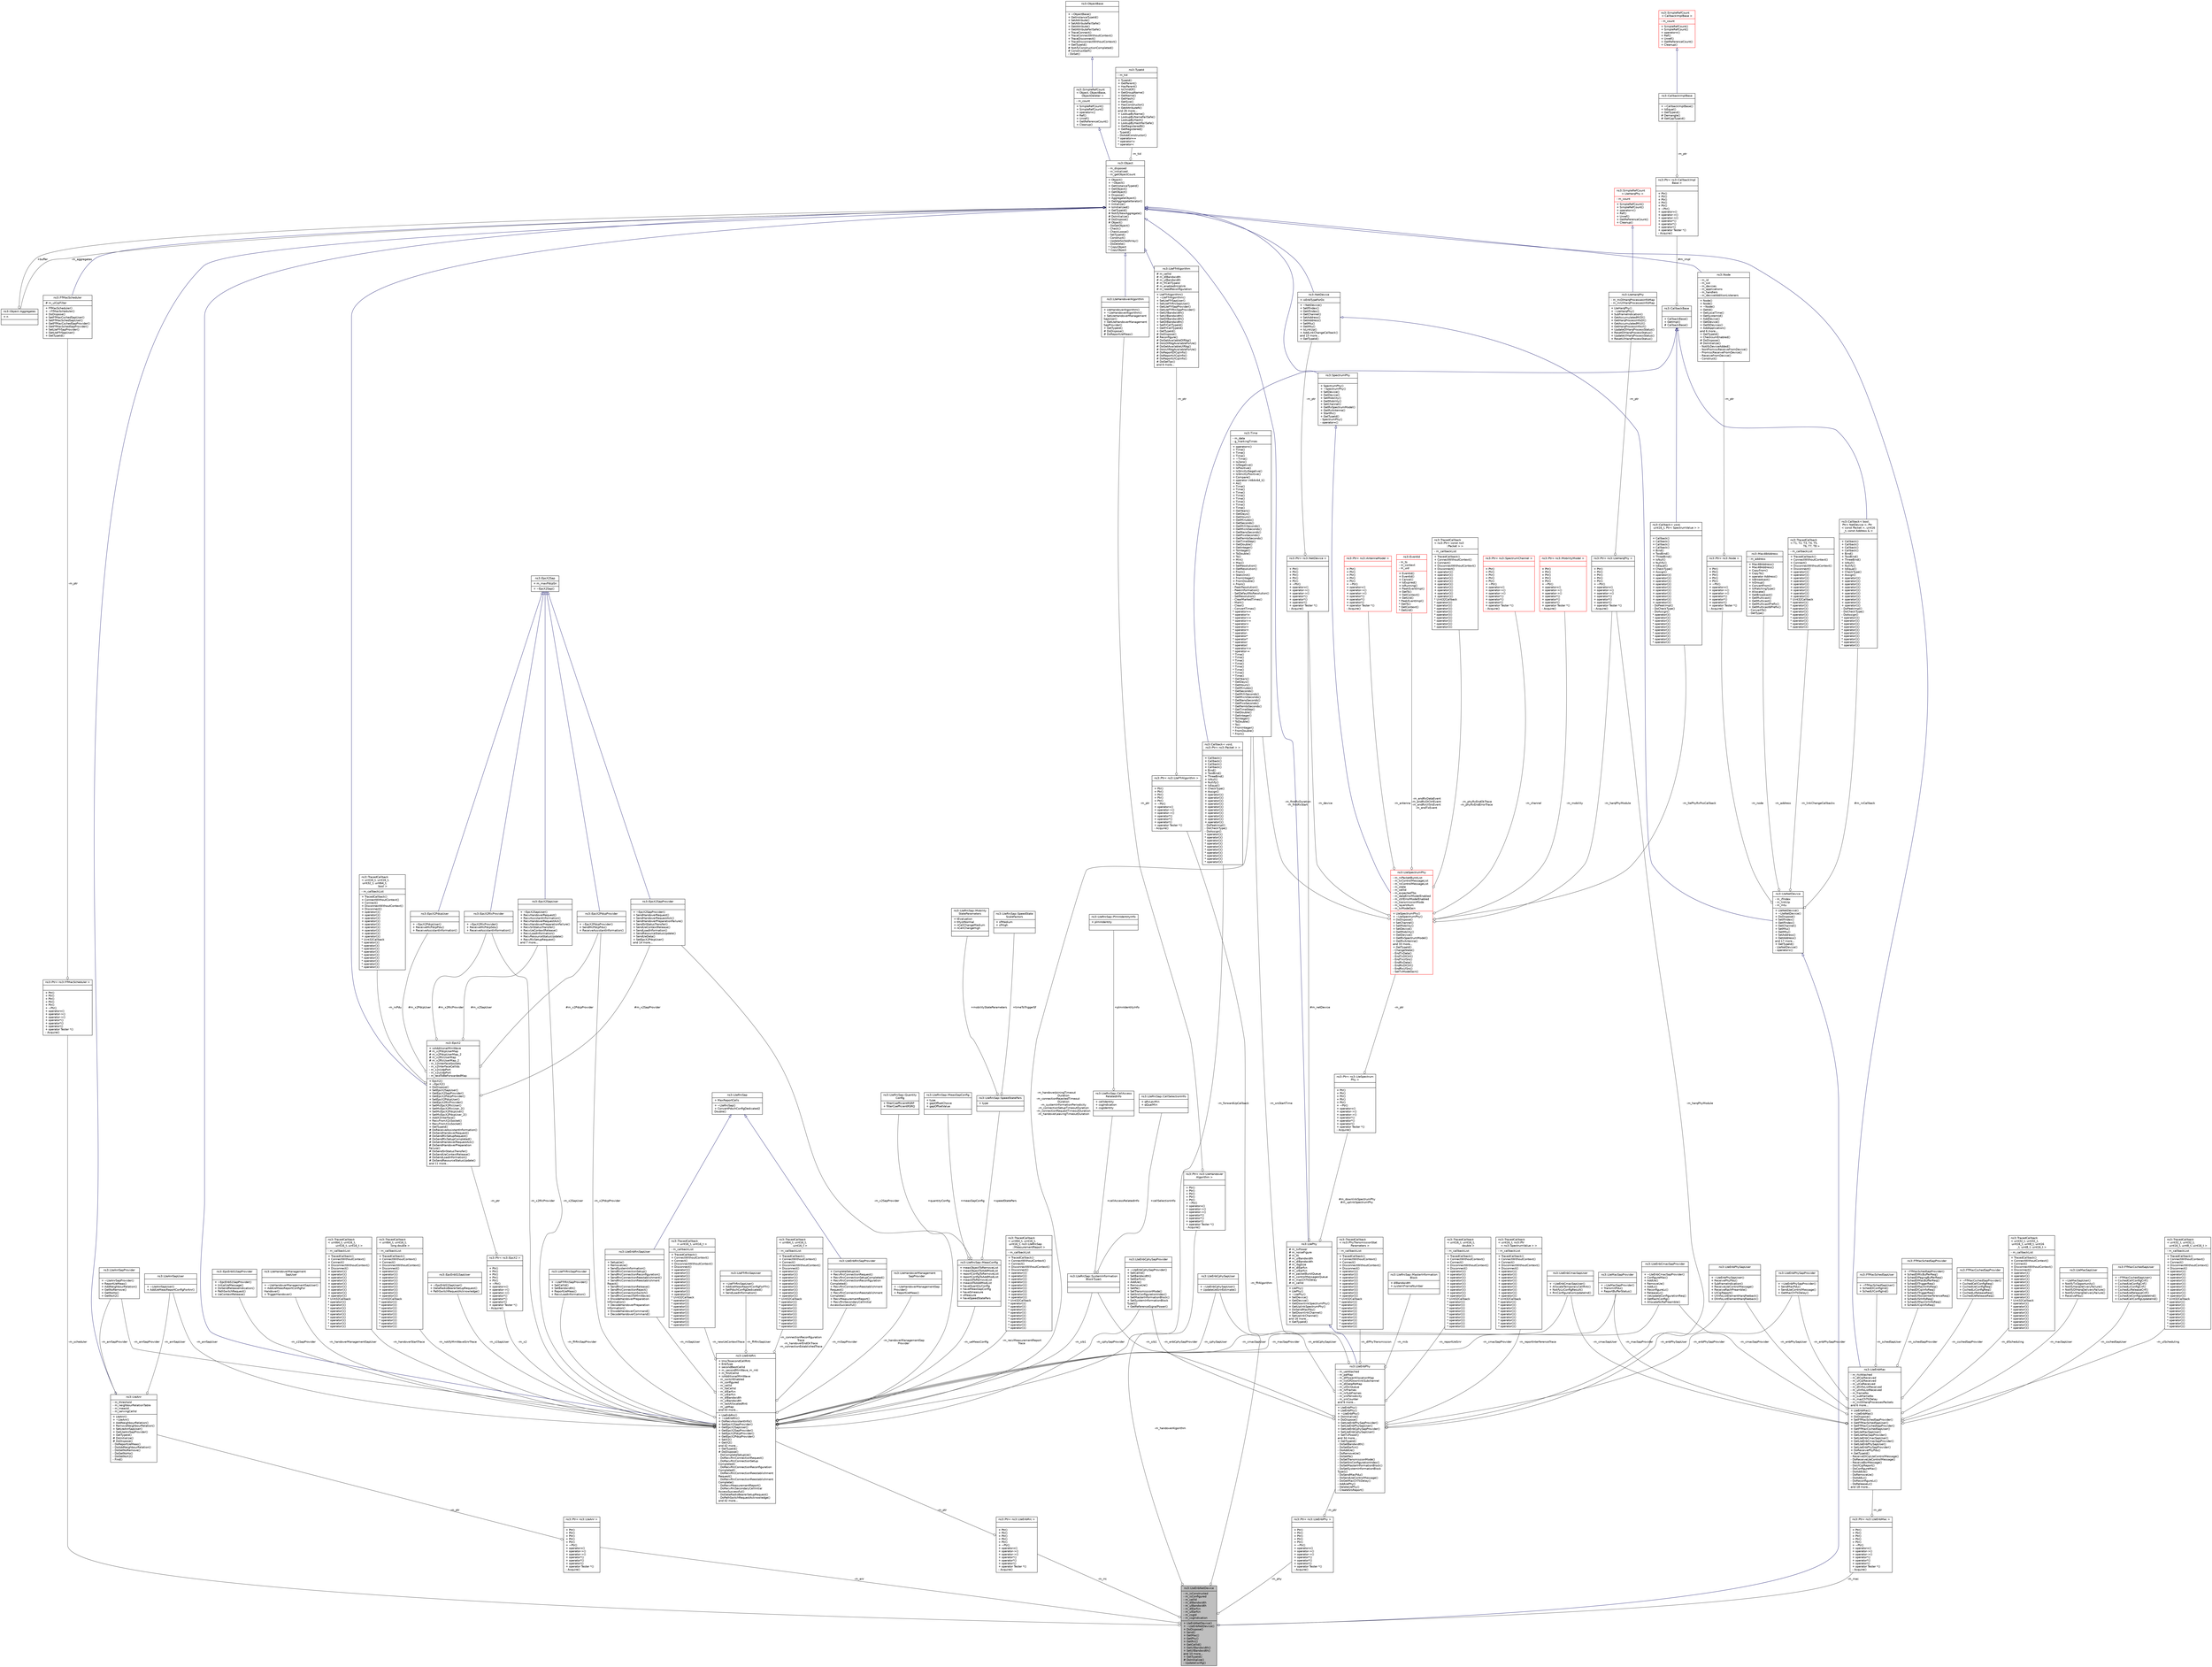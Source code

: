 digraph "ns3::LteEnbNetDevice"
{
  edge [fontname="Helvetica",fontsize="10",labelfontname="Helvetica",labelfontsize="10"];
  node [fontname="Helvetica",fontsize="10",shape=record];
  Node1 [label="{ns3::LteEnbNetDevice\n|- m_isConstructed\l- m_isConfigured\l- m_cellId\l- m_dlBandwidth\l- m_ulBandwidth\l- m_dlEarfcn\l- m_ulEarfcn\l- m_csgId\l- m_csgIndication\l|+ LteEnbNetDevice()\l+ ~LteEnbNetDevice()\l+ DoDispose()\l+ Send()\l+ GetMac()\l+ GetPhy()\l+ GetRrc()\l+ GetCellId()\l+ GetUlBandwidth()\l+ SetUlBandwidth()\land 10 more...\l+ GetTypeId()\l# DoInitialize()\l- UpdateConfig()\l}",height=0.2,width=0.4,color="black", fillcolor="grey75", style="filled", fontcolor="black"];
  Node2 -> Node1 [dir="back",color="midnightblue",fontsize="10",style="solid",arrowtail="onormal"];
  Node2 [label="{ns3::LteNetDevice\n|- m_ifIndex\l- m_linkUp\l- m_mtu\l|+ LteNetDevice()\l+ ~LteNetDevice()\l+ DoDispose()\l+ SetIfIndex()\l+ GetIfIndex()\l+ GetChannel()\l+ SetMtu()\l+ GetMtu()\l+ SetAddress()\l+ GetAddress()\land 17 more...\l+ GetTypeId()\l- LteNetDevice()\l- operator=()\l}",height=0.2,width=0.4,color="black", fillcolor="white", style="filled",URL="$dd/dc4/classns3_1_1LteNetDevice.html"];
  Node3 -> Node2 [dir="back",color="midnightblue",fontsize="10",style="solid",arrowtail="onormal"];
  Node3 [label="{ns3::NetDevice\n|+ isEnbTypeForDc\l|+ ~NetDevice()\l+ SetIfIndex()\l+ GetIfIndex()\l+ GetChannel()\l+ SetAddress()\l+ GetAddress()\l+ SetMtu()\l+ GetMtu()\l+ IsLinkUp()\l+ AddLinkChangeCallback()\land 15 more...\l+ GetTypeId()\l}",height=0.2,width=0.4,color="black", fillcolor="white", style="filled",URL="$d9/dac/classns3_1_1NetDevice.html",tooltip="Network layer to device interface. "];
  Node4 -> Node3 [dir="back",color="midnightblue",fontsize="10",style="solid",arrowtail="onormal"];
  Node4 [label="{ns3::Object\n|- m_disposed\l- m_initialized\l- m_getObjectCount\l|+ Object()\l+ ~Object()\l+ GetInstanceTypeId()\l+ GetObject()\l+ GetObject()\l+ Dispose()\l+ AggregateObject()\l+ GetAggregateIterator()\l+ Initialize()\l+ IsInitialized()\l+ GetTypeId()\l# NotifyNewAggregate()\l# DoInitialize()\l# DoDispose()\l# Object()\l- DoGetObject()\l- Check()\l- CheckLoose()\l- SetTypeId()\l- Construct()\l- UpdateSortedArray()\l- DoDelete()\l* CopyObject\l* CopyObject\l}",height=0.2,width=0.4,color="black", fillcolor="white", style="filled",URL="$d9/d77/classns3_1_1Object.html",tooltip="A base class which provides memory management and object aggregation. "];
  Node5 -> Node4 [dir="back",color="midnightblue",fontsize="10",style="solid",arrowtail="onormal"];
  Node5 [label="{ns3::SimpleRefCount\l\< Object, ObjectBase,\l ObjectDeleter \>\n|- m_count\l|+ SimpleRefCount()\l+ SimpleRefCount()\l+ operator=()\l+ Ref()\l+ Unref()\l+ GetReferenceCount()\l+ Cleanup()\l}",height=0.2,width=0.4,color="black", fillcolor="white", style="filled",URL="$da/da1/classns3_1_1SimpleRefCount.html"];
  Node6 -> Node5 [dir="back",color="midnightblue",fontsize="10",style="solid",arrowtail="onormal"];
  Node6 [label="{ns3::ObjectBase\n||+ ~ObjectBase()\l+ GetInstanceTypeId()\l+ SetAttribute()\l+ SetAttributeFailSafe()\l+ GetAttribute()\l+ GetAttributeFailSafe()\l+ TraceConnect()\l+ TraceConnectWithoutContext()\l+ TraceDisconnect()\l+ TraceDisconnectWithoutContext()\l+ GetTypeId()\l# NotifyConstructionCompleted()\l# ConstructSelf()\l- DoSet()\l}",height=0.2,width=0.4,color="black", fillcolor="white", style="filled",URL="$d2/dac/classns3_1_1ObjectBase.html",tooltip="Anchor the ns-3 type and attribute system. "];
  Node7 -> Node4 [color="grey25",fontsize="10",style="solid",label=" -m_tid" ,arrowhead="odiamond"];
  Node7 [label="{ns3::TypeId\n|- m_tid\l|+ TypeId()\l+ GetParent()\l+ HasParent()\l+ IsChildOf()\l+ GetGroupName()\l+ GetName()\l+ GetHash()\l+ GetSize()\l+ HasConstructor()\l+ GetAttributeN()\land 26 more...\l+ LookupByName()\l+ LookupByNameFailSafe()\l+ LookupByHash()\l+ LookupByHashFailSafe()\l+ GetRegisteredN()\l+ GetRegistered()\l- TypeId()\l- DoAddConstructor()\l* operator==\l* operator!=\l* operator\<\l}",height=0.2,width=0.4,color="black", fillcolor="white", style="filled",URL="$d6/d11/classns3_1_1TypeId.html",tooltip="a unique identifier for an interface. "];
  Node8 -> Node4 [color="grey25",fontsize="10",style="solid",label=" -m_aggregates" ,arrowhead="odiamond"];
  Node8 [label="{ns3::Object::Aggregates\n|+ n\l|}",height=0.2,width=0.4,color="black", fillcolor="white", style="filled",URL="$d5/de9/structns3_1_1Object_1_1Aggregates.html"];
  Node4 -> Node8 [color="grey25",fontsize="10",style="solid",label=" +buffer" ,arrowhead="odiamond"];
  Node9 -> Node2 [color="grey25",fontsize="10",style="solid",label=" -m_address" ,arrowhead="odiamond"];
  Node9 [label="{ns3::Mac48Address\n|- m_address\l|+ Mac48Address()\l+ Mac48Address()\l+ CopyFrom()\l+ CopyTo()\l+ operator Address()\l+ IsBroadcast()\l+ IsGroup()\l+ ConvertFrom()\l+ IsMatchingType()\l+ Allocate()\l+ GetBroadcast()\l+ GetMulticast()\l+ GetMulticast()\l+ GetMulticastPrefix()\l+ GetMulticast6Prefix()\l- ConvertTo()\l- GetType()\l}",height=0.2,width=0.4,color="black", fillcolor="white", style="filled",URL="$db/dee/classns3_1_1Mac48Address.html",tooltip="an EUI-48 address "];
  Node10 -> Node2 [color="grey25",fontsize="10",style="solid",label=" -m_node" ,arrowhead="odiamond"];
  Node10 [label="{ns3::Ptr\< ns3::Node \>\n||+ Ptr()\l+ Ptr()\l+ Ptr()\l+ Ptr()\l+ Ptr()\l+ ~Ptr()\l+ operator=()\l+ operator-\>()\l+ operator-\>()\l+ operator*()\l+ operator*()\l+ operator!()\l+ operator Tester *()\l- Acquire()\l}",height=0.2,width=0.4,color="black", fillcolor="white", style="filled",URL="$dc/d90/classns3_1_1Ptr.html"];
  Node11 -> Node10 [color="grey25",fontsize="10",style="solid",label=" -m_ptr" ,arrowhead="odiamond"];
  Node11 [label="{ns3::Node\n|- m_id\l- m_sid\l- m_devices\l- m_applications\l- m_handlers\l- m_deviceAdditionListeners\l|+ Node()\l+ Node()\l+ ~Node()\l+ GetId()\l+ GetLocalTime()\l+ GetSystemId()\l+ AddDevice()\l+ GetDevice()\l+ GetNDevices()\l+ AddApplication()\land 6 more...\l+ GetTypeId()\l+ ChecksumEnabled()\l# DoDispose()\l# DoInitialize()\l- NotifyDeviceAdded()\l- NonPromiscReceiveFromDevice()\l- PromiscReceiveFromDevice()\l- ReceiveFromDevice()\l- Construct()\l}",height=0.2,width=0.4,color="black", fillcolor="white", style="filled",URL="$dd/ded/classns3_1_1Node.html",tooltip="A network Node. "];
  Node4 -> Node11 [dir="back",color="midnightblue",fontsize="10",style="solid",arrowtail="onormal"];
  Node12 -> Node2 [color="grey25",fontsize="10",style="solid",label=" -m_linkChangeCallbacks" ,arrowhead="odiamond"];
  Node12 [label="{ns3::TracedCallback\l\< T1, T2, T3, T4, T5,\l T6, T7, T8 \>\n|- m_callbackList\l|+ TracedCallback()\l+ ConnectWithoutContext()\l+ Connect()\l+ DisconnectWithoutContext()\l+ Disconnect()\l+ operator()()\l+ operator()()\l+ operator()()\l+ operator()()\l+ operator()()\l+ operator()()\l+ operator()()\l+ operator()()\l+ operator()()\l* Uint32Callback\l* operator()()\l* operator()()\l* operator()()\l* operator()()\l* operator()()\l* operator()()\l* operator()()\l* operator()()\l* operator()()\l}",height=0.2,width=0.4,color="black", fillcolor="white", style="filled",URL="$df/dec/classns3_1_1TracedCallback.html",tooltip="Forward calls to a chain of Callback. "];
  Node13 -> Node2 [color="grey25",fontsize="10",style="solid",label=" #m_rxCallback" ,arrowhead="odiamond"];
  Node13 [label="{ns3::Callback\< bool,\l Ptr\< NetDevice \>, Ptr\l\< const Packet \>, uint16\l_t, const Address & \>\n||+ Callback()\l+ Callback()\l+ Callback()\l+ Callback()\l+ Bind()\l+ TwoBind()\l+ ThreeBind()\l+ IsNull()\l+ Nullify()\l+ IsEqual()\l+ CheckType()\l+ Assign()\l+ operator()()\l+ operator()()\l+ operator()()\l+ operator()()\l+ operator()()\l+ operator()()\l+ operator()()\l+ operator()()\l+ operator()()\l+ operator()()\l- DoPeekImpl()\l- DoCheckType()\l- DoAssign()\l* operator()()\l* operator()()\l* operator()()\l* operator()()\l* operator()()\l* operator()()\l* operator()()\l* operator()()\l* operator()()\l* operator()()\l}",height=0.2,width=0.4,color="black", fillcolor="white", style="filled",URL="$d1/d48/classns3_1_1Callback.html"];
  Node14 -> Node13 [dir="back",color="midnightblue",fontsize="10",style="solid",arrowtail="onormal"];
  Node14 [label="{ns3::CallbackBase\n||+ CallbackBase()\l+ GetImpl()\l# CallbackBase()\l}",height=0.2,width=0.4,color="black", fillcolor="white", style="filled",URL="$d7/db5/classns3_1_1CallbackBase.html"];
  Node15 -> Node14 [color="grey25",fontsize="10",style="solid",label=" #m_impl" ,arrowhead="odiamond"];
  Node15 [label="{ns3::Ptr\< ns3::CallbackImpl\lBase \>\n||+ Ptr()\l+ Ptr()\l+ Ptr()\l+ Ptr()\l+ Ptr()\l+ ~Ptr()\l+ operator=()\l+ operator-\>()\l+ operator-\>()\l+ operator*()\l+ operator*()\l+ operator!()\l+ operator Tester *()\l- Acquire()\l}",height=0.2,width=0.4,color="black", fillcolor="white", style="filled",URL="$dc/d90/classns3_1_1Ptr.html"];
  Node16 -> Node15 [color="grey25",fontsize="10",style="solid",label=" -m_ptr" ,arrowhead="odiamond"];
  Node16 [label="{ns3::CallbackImplBase\n||+ ~CallbackImplBase()\l+ IsEqual()\l+ GetTypeid()\l# Demangle()\l# GetCppTypeid()\l}",height=0.2,width=0.4,color="black", fillcolor="white", style="filled",URL="$d3/dfa/classns3_1_1CallbackImplBase.html"];
  Node17 -> Node16 [dir="back",color="midnightblue",fontsize="10",style="solid",arrowtail="onormal"];
  Node17 [label="{ns3::SimpleRefCount\l\< CallbackImplBase \>\n|- m_count\l|+ SimpleRefCount()\l+ SimpleRefCount()\l+ operator=()\l+ Ref()\l+ Unref()\l+ GetReferenceCount()\l+ Cleanup()\l}",height=0.2,width=0.4,color="red", fillcolor="white", style="filled",URL="$da/da1/classns3_1_1SimpleRefCount.html"];
  Node18 -> Node1 [color="grey25",fontsize="10",style="solid",label=" -m_ffrAlgorithm" ,arrowhead="odiamond"];
  Node18 [label="{ns3::Ptr\< ns3::LteFfrAlgorithm \>\n||+ Ptr()\l+ Ptr()\l+ Ptr()\l+ Ptr()\l+ Ptr()\l+ ~Ptr()\l+ operator=()\l+ operator-\>()\l+ operator-\>()\l+ operator*()\l+ operator*()\l+ operator!()\l+ operator Tester *()\l- Acquire()\l}",height=0.2,width=0.4,color="black", fillcolor="white", style="filled",URL="$dc/d90/classns3_1_1Ptr.html"];
  Node19 -> Node18 [color="grey25",fontsize="10",style="solid",label=" -m_ptr" ,arrowhead="odiamond"];
  Node19 [label="{ns3::LteFfrAlgorithm\n|# m_cellId\l# m_dlBandwidth\l# m_ulBandwidth\l# m_frCellTypeId\l# m_enabledInUplink\l# m_needReconfiguration\l|+ LteFfrAlgorithm()\l+ ~LteFfrAlgorithm()\l+ SetLteFfrSapUser()\l+ SetLteFfrRrcSapUser()\l+ GetLteFfrSapProvider()\l+ GetLteFfrRrcSapProvider()\l+ GetUlBandwidth()\l+ SetUlBandwidth()\l+ GetDlBandwidth()\l+ SetDlBandwidth()\l+ SetFrCellTypeId()\l+ GetFrCellTypeId()\l+ GetTypeId()\l# DoDispose()\l# Reconfigure()\l# DoGetAvailableDlRbg()\l# DoIsDlRbgAvailableForUe()\l# DoGetAvailableUlRbg()\l# DoIsUlRbgAvailableForUe()\l# DoReportDlCqiInfo()\l# DoReportUlCqiInfo()\l# DoReportUlCqiInfo()\l# DoGetTpc()\land 6 more...\l}",height=0.2,width=0.4,color="black", fillcolor="white", style="filled",URL="$d5/dd1/classns3_1_1LteFfrAlgorithm.html",tooltip="The abstract base class of a Frequency Reuse algorithm. "];
  Node4 -> Node19 [dir="back",color="midnightblue",fontsize="10",style="solid",arrowtail="onormal"];
  Node20 -> Node1 [color="grey25",fontsize="10",style="solid",label=" -m_mac" ,arrowhead="odiamond"];
  Node20 [label="{ns3::Ptr\< ns3::LteEnbMac \>\n||+ Ptr()\l+ Ptr()\l+ Ptr()\l+ Ptr()\l+ Ptr()\l+ ~Ptr()\l+ operator=()\l+ operator-\>()\l+ operator-\>()\l+ operator*()\l+ operator*()\l+ operator!()\l+ operator Tester *()\l- Acquire()\l}",height=0.2,width=0.4,color="black", fillcolor="white", style="filled",URL="$dc/d90/classns3_1_1Ptr.html"];
  Node21 -> Node20 [color="grey25",fontsize="10",style="solid",label=" -m_ptr" ,arrowhead="odiamond"];
  Node21 [label="{ns3::LteEnbMac\n|- m_rlcAttached\l- m_dlCqiReceived\l- m_ulCqiReceived\l- m_ulCeReceived\l- m_dlInfoListReceived\l- m_ulInfoListReceived\l- m_frameNo\l- m_subframeNo\l- m_macChTtiDelay\l- m_miDlHarqProcessesPackets\land 6 more...\l|+ LteEnbMac()\l+ ~LteEnbMac()\l+ DoDispose()\l+ SetFfMacSchedSapProvider()\l+ GetFfMacSchedSapUser()\l+ SetFfMacCschedSapProvider()\l+ GetFfMacCschedSapUser()\l+ SetLteMacSapUser()\l+ GetLteMacSapProvider()\l+ SetLteEnbCmacSapUser()\l+ GetLteEnbCmacSapProvider()\l+ GetLteEnbPhySapUser()\l+ SetLteEnbPhySapProvider()\l+ DoReceivePhyPdu()\l+ GetTypeId()\l- ReceiveDlCqiLteControlMessage()\l- DoReceiveLteControlMessage()\l- ReceiveBsrMessage()\l- DoUlCqiReport()\l- DoConfigureMac()\l- DoAddUe()\l- DoRemoveUe()\l- DoAddLc()\l- DoReconfigureLc()\l- DoReleaseLc()\land 18 more...\l}",height=0.2,width=0.4,color="black", fillcolor="white", style="filled",URL="$d5/d3a/classns3_1_1LteEnbMac.html"];
  Node4 -> Node21 [dir="back",color="midnightblue",fontsize="10",style="solid",arrowtail="onormal"];
  Node22 -> Node21 [color="grey25",fontsize="10",style="solid",label=" -m_schedSapUser" ,arrowhead="odiamond"];
  Node22 [label="{ns3::FfMacSchedSapUser\n||+ ~FfMacSchedSapUser()\l+ SchedDlConfigInd()\l+ SchedUlConfigInd()\l}",height=0.2,width=0.4,color="black", fillcolor="white", style="filled",URL="$df/d68/classns3_1_1FfMacSchedSapUser.html"];
  Node23 -> Node21 [color="grey25",fontsize="10",style="solid",label=" -m_schedSapProvider" ,arrowhead="odiamond"];
  Node23 [label="{ns3::FfMacSchedSapProvider\n||+ ~FfMacSchedSapProvider()\l+ SchedDlRlcBufferReq()\l+ SchedDlPagingBufferReq()\l+ SchedDlMacBufferReq()\l+ SchedDlTriggerReq()\l+ SchedDlRachInfoReq()\l+ SchedDlCqiInfoReq()\l+ SchedUlTriggerReq()\l+ SchedUlNoiseInterferenceReq()\l+ SchedUlSrInfoReq()\l+ SchedUlMacCtrlInfoReq()\l+ SchedUlCqiInfoReq()\l}",height=0.2,width=0.4,color="black", fillcolor="white", style="filled",URL="$d3/d8f/classns3_1_1FfMacSchedSapProvider.html",tooltip="Provides the SCHED SAP. "];
  Node24 -> Node21 [color="grey25",fontsize="10",style="solid",label=" -m_enbPhySapUser" ,arrowhead="odiamond"];
  Node24 [label="{ns3::LteEnbPhySapUser\n||+ ~LteEnbPhySapUser()\l+ ReceivePhyPdu()\l+ SubframeIndication()\l+ ReceiveLteControlMessage()\l+ ReceiveRachPreamble()\l+ UlCqiReport()\l+ UlInfoListElementHarqFeeback()\l+ DlInfoListElementHarqFeeback()\l}",height=0.2,width=0.4,color="black", fillcolor="white", style="filled",URL="$d5/d77/classns3_1_1LteEnbPhySapUser.html"];
  Node25 -> Node21 [color="grey25",fontsize="10",style="solid",label=" -m_cmacSapUser" ,arrowhead="odiamond"];
  Node25 [label="{ns3::LteEnbCmacSapUser\n||+ ~LteEnbCmacSapUser()\l+ AllocateTemporaryCellRnti()\l+ NotifyLcConfigResult()\l+ RrcConfigurationUpdateInd()\l}",height=0.2,width=0.4,color="black", fillcolor="white", style="filled",URL="$d8/d14/classns3_1_1LteEnbCmacSapUser.html"];
  Node26 -> Node21 [color="grey25",fontsize="10",style="solid",label=" -m_cschedSapProvider" ,arrowhead="odiamond"];
  Node26 [label="{ns3::FfMacCschedSapProvider\n||+ ~FfMacCschedSapProvider()\l+ CschedCellConfigReq()\l+ CschedUeConfigReq()\l+ CschedLcConfigReq()\l+ CschedLcReleaseReq()\l+ CschedUeReleaseReq()\l}",height=0.2,width=0.4,color="black", fillcolor="white", style="filled",URL="$df/d7e/classns3_1_1FfMacCschedSapProvider.html",tooltip="Provides the CSCHED SAP. "];
  Node27 -> Node21 [color="grey25",fontsize="10",style="solid",label=" -m_dlScheduling" ,arrowhead="odiamond"];
  Node27 [label="{ns3::TracedCallback\l\< uint32_t, uint32_t,\l uint16_t, uint8_t, uint16\l_t, uint8_t, uint16_t \>\n|- m_callbackList\l|+ TracedCallback()\l+ ConnectWithoutContext()\l+ Connect()\l+ DisconnectWithoutContext()\l+ Disconnect()\l+ operator()()\l+ operator()()\l+ operator()()\l+ operator()()\l+ operator()()\l+ operator()()\l+ operator()()\l+ operator()()\l+ operator()()\l* Uint32Callback\l* operator()()\l* operator()()\l* operator()()\l* operator()()\l* operator()()\l* operator()()\l* operator()()\l* operator()()\l* operator()()\l}",height=0.2,width=0.4,color="black", fillcolor="white", style="filled",URL="$df/dec/classns3_1_1TracedCallback.html"];
  Node28 -> Node21 [color="grey25",fontsize="10",style="solid",label=" -m_macSapUser" ,arrowhead="odiamond"];
  Node28 [label="{ns3::LteMacSapUser\n||+ ~LteMacSapUser()\l+ NotifyTxOpportunity()\l+ NotifyHarqDeliveryFailure()\l+ NotifyDlHarqDeliveryFailure()\l+ NotifyUlHarqDeliveryFailure()\l+ ReceivePdu()\l}",height=0.2,width=0.4,color="black", fillcolor="white", style="filled",URL="$df/d25/classns3_1_1LteMacSapUser.html"];
  Node29 -> Node21 [color="grey25",fontsize="10",style="solid",label=" -m_cschedSapUser" ,arrowhead="odiamond"];
  Node29 [label="{ns3::FfMacCschedSapUser\n||+ ~FfMacCschedSapUser()\l+ CschedCellConfigCnf()\l+ CschedUeConfigCnf()\l+ CschedLcConfigCnf()\l+ CschedLcReleaseCnf()\l+ CschedUeReleaseCnf()\l+ CschedUeConfigUpdateInd()\l+ CschedCellConfigUpdateInd()\l}",height=0.2,width=0.4,color="black", fillcolor="white", style="filled",URL="$d9/d82/classns3_1_1FfMacCschedSapUser.html"];
  Node30 -> Node21 [color="grey25",fontsize="10",style="solid",label=" -m_cmacSapProvider" ,arrowhead="odiamond"];
  Node30 [label="{ns3::LteEnbCmacSapProvider\n||+ ~LteEnbCmacSapProvider()\l+ ConfigureMac()\l+ AddUe()\l+ RemoveUe()\l+ AddLc()\l+ ReconfigureLc()\l+ ReleaseLc()\l+ UeUpdateConfigurationReq()\l+ GetRachConfig()\l+ AllocateNcRaPreamble()\l}",height=0.2,width=0.4,color="black", fillcolor="white", style="filled",URL="$dd/d73/classns3_1_1LteEnbCmacSapProvider.html"];
  Node31 -> Node21 [color="grey25",fontsize="10",style="solid",label=" -m_ulScheduling" ,arrowhead="odiamond"];
  Node31 [label="{ns3::TracedCallback\l\< uint32_t, uint32_t,\l uint16_t, uint8_t, uint16_t \>\n|- m_callbackList\l|+ TracedCallback()\l+ ConnectWithoutContext()\l+ Connect()\l+ DisconnectWithoutContext()\l+ Disconnect()\l+ operator()()\l+ operator()()\l+ operator()()\l+ operator()()\l+ operator()()\l+ operator()()\l+ operator()()\l+ operator()()\l+ operator()()\l* Uint32Callback\l* operator()()\l* operator()()\l* operator()()\l* operator()()\l* operator()()\l* operator()()\l* operator()()\l* operator()()\l* operator()()\l}",height=0.2,width=0.4,color="black", fillcolor="white", style="filled",URL="$df/dec/classns3_1_1TracedCallback.html"];
  Node32 -> Node21 [color="grey25",fontsize="10",style="solid",label=" -m_macSapProvider" ,arrowhead="odiamond"];
  Node32 [label="{ns3::LteMacSapProvider\n||+ ~LteMacSapProvider()\l+ TransmitPdu()\l+ ReportBufferStatus()\l}",height=0.2,width=0.4,color="black", fillcolor="white", style="filled",URL="$db/d1a/classns3_1_1LteMacSapProvider.html"];
  Node33 -> Node21 [color="grey25",fontsize="10",style="solid",label=" -m_enbPhySapProvider" ,arrowhead="odiamond"];
  Node33 [label="{ns3::LteEnbPhySapProvider\n||+ ~LteEnbPhySapProvider()\l+ SendMacPdu()\l+ SendLteControlMessage()\l+ GetMacChTtiDelay()\l}",height=0.2,width=0.4,color="black", fillcolor="white", style="filled",URL="$d5/db0/classns3_1_1LteEnbPhySapProvider.html"];
  Node34 -> Node1 [color="grey25",fontsize="10",style="solid",label=" -m_rrc" ,arrowhead="odiamond"];
  Node34 [label="{ns3::Ptr\< ns3::LteEnbRrc \>\n||+ Ptr()\l+ Ptr()\l+ Ptr()\l+ Ptr()\l+ Ptr()\l+ ~Ptr()\l+ operator=()\l+ operator-\>()\l+ operator-\>()\l+ operator*()\l+ operator*()\l+ operator!()\l+ operator Tester *()\l- Acquire()\l}",height=0.2,width=0.4,color="black", fillcolor="white", style="filled",URL="$dc/d90/classns3_1_1Ptr.html"];
  Node35 -> Node34 [color="grey25",fontsize="10",style="solid",label=" -m_ptr" ,arrowhead="odiamond"];
  Node35 [label="{ns3::LteEnbRrc\n|+ ImsiTosecondCellRnti\l+ EnbType\l+ secondBestCellId\l+ m_secondMmWave_m_rnti\l+ m_firstCellId\l+ isAdditionalMmWave\l- m_switchEnabled\l- m_configured\l- m_cellId\l- m_lteCellId\l- m_dlEarfcn\l- m_ulEarfcn\l- m_dlBandwidth\l- m_ulBandwidth\l- m_lastAllocatedRnti\l- m_ueMap\land 43 more...\l|+ LteEnbRrc()\l+ ~LteEnbRrc()\l+ DoRecvAssistantInfo()\l+ SetEpcX2SapProvider()\l+ GetEpcX2SapUser()\l+ GetEpcX2SapProvider()\l+ SetEpcX2PdcpProvider()\l+ GetEpcX2PdcpProvider()\l+ SetX2()\l+ GetX2()\land 42 more...\l+ GetTypeId()\l# DoDispose()\l- DoCompleteSetupUe()\l- DoRecvRrcConnectionRequest()\l- DoRecvRrcConnectionSetup\lCompleted()\l- DoRecvRrcConnectionReconfiguration\lCompleted()\l- DoRecvRrcConnectionReestablishment\lRequest()\l- DoRecvRrcConnectionReestablishment\lComplete()\l- DoRecvMeasurementReport()\l- DoRecvRrcSecondaryCellInitial\lAccessSuccessful()\l- DoDataRadioBearerSetupRequest()\l- DoPathSwitchRequestAcknowledge()\land 42 more...\l}",height=0.2,width=0.4,color="black", fillcolor="white", style="filled",URL="$de/d65/classns3_1_1LteEnbRrc.html"];
  Node4 -> Node35 [dir="back",color="midnightblue",fontsize="10",style="solid",arrowtail="onormal"];
  Node36 -> Node35 [color="grey25",fontsize="10",style="solid",label=" -m_notifyMmWaveSinrTrace" ,arrowhead="odiamond"];
  Node36 [label="{ns3::TracedCallback\l\< uint64_t, uint16_t,\l long double \>\n|- m_callbackList\l|+ TracedCallback()\l+ ConnectWithoutContext()\l+ Connect()\l+ DisconnectWithoutContext()\l+ Disconnect()\l+ operator()()\l+ operator()()\l+ operator()()\l+ operator()()\l+ operator()()\l+ operator()()\l+ operator()()\l+ operator()()\l+ operator()()\l* Uint32Callback\l* operator()()\l* operator()()\l* operator()()\l* operator()()\l* operator()()\l* operator()()\l* operator()()\l* operator()()\l* operator()()\l}",height=0.2,width=0.4,color="black", fillcolor="white", style="filled",URL="$df/dec/classns3_1_1TracedCallback.html"];
  Node37 -> Node35 [color="grey25",fontsize="10",style="solid",label=" -m_anrSapUser" ,arrowhead="odiamond"];
  Node37 [label="{ns3::LteAnrSapUser\n||+ ~LteAnrSapUser()\l+ AddUeMeasReportConfigForAnr()\l}",height=0.2,width=0.4,color="black", fillcolor="white", style="filled",URL="$dd/d11/classns3_1_1LteAnrSapUser.html",tooltip="Service Access Point (SAP) offered by the eNodeB RRC instance to the ANR instance. "];
  Node38 -> Node35 [color="grey25",fontsize="10",style="solid",label=" -m_cphySapProvider" ,arrowhead="odiamond"];
  Node38 [label="{ns3::LteEnbCphySapProvider\n||+ ~LteEnbCphySapProvider()\l+ SetCellId()\l+ SetBandwidth()\l+ SetEarfcn()\l+ AddUe()\l+ RemoveUe()\l+ SetPa()\l+ SetTransmissionMode()\l+ SetSrsConfigurationIndex()\l+ SetMasterInformationBlock()\l+ SetSystemInformationBlock\lType1()\l+ GetReferenceSignalPower()\l}",height=0.2,width=0.4,color="black", fillcolor="white", style="filled",URL="$db/d1a/classns3_1_1LteEnbCphySapProvider.html"];
  Node39 -> Node35 [color="grey25",fontsize="10",style="solid",label=" -m_x2SapProvider" ,arrowhead="odiamond"];
  Node39 [label="{ns3::EpcX2SapProvider\n||+ ~EpcX2SapProvider()\l+ SendHandoverRequest()\l+ SendHandoverRequestAck()\l+ SendHandoverPreparationFailure()\l+ SendSnStatusTransfer()\l+ SendUeContextRelease()\l+ SendLoadInformation()\l+ SendResourceStatusUpdate()\l+ SendUeData()\l+ SetEpcX2PdcpUser()\land 14 more...\l}",height=0.2,width=0.4,color="black", fillcolor="white", style="filled",URL="$d4/d17/classns3_1_1EpcX2SapProvider.html"];
  Node40 -> Node39 [dir="back",color="midnightblue",fontsize="10",style="solid",arrowtail="onormal"];
  Node40 [label="{ns3::EpcX2Sap\n|+ m_maxPdcpSn\l|+ ~EpcX2Sap()\l}",height=0.2,width=0.4,color="black", fillcolor="white", style="filled",URL="$d1/dc9/classns3_1_1EpcX2Sap.html",tooltip="Common structures for EpcX2SapProvider and EpcX2SapUser. "];
  Node41 -> Node35 [color="grey25",fontsize="10",style="solid",label=" -m_recvMeasurementReport\lTrace" ,arrowhead="odiamond"];
  Node41 [label="{ns3::TracedCallback\l\< uint64_t, uint16_t,\l uint16_t, ns3::LteRrcSap\l::MeasurementReport \>\n|- m_callbackList\l|+ TracedCallback()\l+ ConnectWithoutContext()\l+ Connect()\l+ DisconnectWithoutContext()\l+ Disconnect()\l+ operator()()\l+ operator()()\l+ operator()()\l+ operator()()\l+ operator()()\l+ operator()()\l+ operator()()\l+ operator()()\l+ operator()()\l* Uint32Callback\l* operator()()\l* operator()()\l* operator()()\l* operator()()\l* operator()()\l* operator()()\l* operator()()\l* operator()()\l* operator()()\l}",height=0.2,width=0.4,color="black", fillcolor="white", style="filled",URL="$df/dec/classns3_1_1TracedCallback.html"];
  Node25 -> Node35 [color="grey25",fontsize="10",style="solid",label=" -m_cmacSapUser" ,arrowhead="odiamond"];
  Node42 -> Node35 [color="grey25",fontsize="10",style="solid",label=" -m_cphySapUser" ,arrowhead="odiamond"];
  Node42 [label="{ns3::LteEnbCphySapUser\n||+ ~LteEnbCphySapUser()\l+ UpdateUeSinrEstimate()\l}",height=0.2,width=0.4,color="black", fillcolor="white", style="filled",URL="$d1/d56/classns3_1_1LteEnbCphySapUser.html"];
  Node43 -> Node35 [color="grey25",fontsize="10",style="solid",label=" -m_s1SapProvider" ,arrowhead="odiamond"];
  Node43 [label="{ns3::EpcEnbS1SapProvider\n||+ ~EpcEnbS1SapProvider()\l+ InitialUeMessage()\l+ DoSendReleaseIndication()\l+ PathSwitchRequest()\l+ UeContextRelease()\l}",height=0.2,width=0.4,color="black", fillcolor="white", style="filled",URL="$d6/d42/classns3_1_1EpcEnbS1SapProvider.html"];
  Node44 -> Node35 [color="grey25",fontsize="10",style="solid",label=" -m_handoverManagementSapUser" ,arrowhead="odiamond"];
  Node44 [label="{ns3::LteHandoverManagement\lSapUser\n||+ ~LteHandoverManagementSapUser()\l+ AddUeMeasReportConfigFor\lHandover()\l+ TriggerHandover()\l}",height=0.2,width=0.4,color="black", fillcolor="white", style="filled",URL="$d4/deb/classns3_1_1LteHandoverManagementSapUser.html",tooltip="Service Access Point (SAP) offered by the eNodeB RRC instance to the handover algorithm instance..."];
  Node45 -> Node35 [color="grey25",fontsize="10",style="solid",label=" -m_handoverStartTrace" ,arrowhead="odiamond"];
  Node45 [label="{ns3::TracedCallback\l\< uint64_t, uint16_t,\l uint16_t, uint16_t \>\n|- m_callbackList\l|+ TracedCallback()\l+ ConnectWithoutContext()\l+ Connect()\l+ DisconnectWithoutContext()\l+ Disconnect()\l+ operator()()\l+ operator()()\l+ operator()()\l+ operator()()\l+ operator()()\l+ operator()()\l+ operator()()\l+ operator()()\l+ operator()()\l* Uint32Callback\l* operator()()\l* operator()()\l* operator()()\l* operator()()\l* operator()()\l* operator()()\l* operator()()\l* operator()()\l* operator()()\l}",height=0.2,width=0.4,color="black", fillcolor="white", style="filled",URL="$df/dec/classns3_1_1TracedCallback.html"];
  Node46 -> Node35 [color="grey25",fontsize="10",style="solid",label=" -m_handoverJoiningTimeout\lDuration\n-m_connectionRejectedTimeout\lDuration\n-m_systemInformationPeriodicity\n-m_connectionSetupTimeoutDuration\n-m_connectionRequestTimeoutDuration\n-m_handoverLeavingTimeoutDuration" ,arrowhead="odiamond"];
  Node46 [label="{ns3::Time\n|- m_data\l- g_markingTimes\l|+ operator=()\l+ Time()\l+ Time()\l+ Time()\l+ ~Time()\l+ IsZero()\l+ IsNegative()\l+ IsPositive()\l+ IsStrictlyNegative()\l+ IsStrictlyPositive()\l+ Compare()\l+ operator int64x64_t()\l+ As()\l+ Time()\l+ Time()\l+ Time()\l+ Time()\l+ Time()\l+ Time()\l+ Time()\l+ Time()\l+ GetYears()\l+ GetDays()\l+ GetHours()\l+ GetMinutes()\l+ GetSeconds()\l+ GetMilliSeconds()\l+ GetMicroSeconds()\l+ GetNanoSeconds()\l+ GetPicoSeconds()\l+ GetFemtoSeconds()\l+ GetTimeStep()\l+ GetDouble()\l+ GetInteger()\l+ ToInteger()\l+ ToDouble()\l+ To()\l+ Min()\l+ Max()\l+ SetResolution()\l+ GetResolution()\l+ From()\l+ StaticInit()\l+ FromInteger()\l+ FromDouble()\l+ From()\l- PeekResolution()\l- PeekInformation()\l- SetDefaultNsResolution()\l- SetResolution()\l- ClearMarkedTimes()\l- Mark()\l- Clear()\l- ConvertTimes()\l* operator==\l* operator!=\l* operator\<=\l* operator\>=\l* operator\<\l* operator\>\l* operator+\l* operator-\l* operator*\l* operator*\l* operator/\l* operator/\l* operator+=\l* operator-=\l* Time()\l* Time()\l* Time()\l* Time()\l* Time()\l* Time()\l* Time()\l* Time()\l* GetYears()\l* GetDays()\l* GetHours()\l* GetMinutes()\l* GetSeconds()\l* GetMilliSeconds()\l* GetMicroSeconds()\l* GetNanoSeconds()\l* GetPicoSeconds()\l* GetFemtoSeconds()\l* GetTimeStep()\l* GetDouble()\l* GetInteger()\l* ToInteger()\l* ToDouble()\l* To()\l* FromInteger()\l* FromDouble()\l* From()\l}",height=0.2,width=0.4,color="black", fillcolor="white", style="filled",URL="$dc/d04/classns3_1_1Time.html",tooltip="Simulation virtual time values and global simulation resolution. "];
  Node47 -> Node35 [color="grey25",fontsize="10",style="solid",label=" -m_ueMeasConfig" ,arrowhead="odiamond"];
  Node47 [label="{ns3::LteRrcSap::MeasConfig\n|+ measObjectToRemoveList\l+ measObjectToAddModList\l+ reportConfigToRemoveList\l+ reportConfigToAddModList\l+ measIdToRemoveList\l+ measIdToAddModList\l+ haveQuantityConfig\l+ haveMeasGapConfig\l+ haveSmeasure\l+ sMeasure\l+ haveSpeedStatePars\l|}",height=0.2,width=0.4,color="black", fillcolor="white", style="filled",URL="$d7/d45/structns3_1_1LteRrcSap_1_1MeasConfig.html"];
  Node48 -> Node47 [color="grey25",fontsize="10",style="solid",label=" +quantityConfig" ,arrowhead="odiamond"];
  Node48 [label="{ns3::LteRrcSap::Quantity\lConfig\n|+ filterCoefficientRSRP\l+ filterCoefficientRSRQ\l|}",height=0.2,width=0.4,color="black", fillcolor="white", style="filled",URL="$d8/d34/structns3_1_1LteRrcSap_1_1QuantityConfig.html"];
  Node49 -> Node47 [color="grey25",fontsize="10",style="solid",label=" +speedStatePars" ,arrowhead="odiamond"];
  Node49 [label="{ns3::LteRrcSap::SpeedStatePars\n|+ type\l|}",height=0.2,width=0.4,color="black", fillcolor="white", style="filled",URL="$dc/d8e/structns3_1_1LteRrcSap_1_1SpeedStatePars.html"];
  Node50 -> Node49 [color="grey25",fontsize="10",style="solid",label=" +mobilityStateParameters" ,arrowhead="odiamond"];
  Node50 [label="{ns3::LteRrcSap::Mobility\lStateParameters\n|+ tEvaluation\l+ tHystNormal\l+ nCellChangeMedium\l+ nCellChangeHigh\l|}",height=0.2,width=0.4,color="black", fillcolor="white", style="filled",URL="$de/d42/structns3_1_1LteRrcSap_1_1MobilityStateParameters.html"];
  Node51 -> Node49 [color="grey25",fontsize="10",style="solid",label=" +timeToTriggerSf" ,arrowhead="odiamond"];
  Node51 [label="{ns3::LteRrcSap::SpeedState\lScaleFactors\n|+ sfMedium\l+ sfHigh\l|}",height=0.2,width=0.4,color="black", fillcolor="white", style="filled",URL="$dc/df9/structns3_1_1LteRrcSap_1_1SpeedStateScaleFactors.html"];
  Node52 -> Node47 [color="grey25",fontsize="10",style="solid",label=" +measGapConfig" ,arrowhead="odiamond"];
  Node52 [label="{ns3::LteRrcSap::MeasGapConfig\n|+ type\l+ gapOffsetChoice\l+ gapOffsetValue\l|}",height=0.2,width=0.4,color="black", fillcolor="white", style="filled",URL="$df/d90/structns3_1_1LteRrcSap_1_1MeasGapConfig.html"];
  Node53 -> Node35 [color="grey25",fontsize="10",style="solid",label=" -m_s1SapUser" ,arrowhead="odiamond"];
  Node53 [label="{ns3::EpcEnbS1SapUser\n||+ ~EpcEnbS1SapUser()\l+ DataRadioBearerSetupRequest()\l+ PathSwitchRequestAcknowledge()\l}",height=0.2,width=0.4,color="black", fillcolor="white", style="filled",URL="$db/de1/classns3_1_1EpcEnbS1SapUser.html"];
  Node54 -> Node35 [color="grey25",fontsize="10",style="solid",label=" -m_rrcSapUser" ,arrowhead="odiamond"];
  Node54 [label="{ns3::LteEnbRrcSapUser\n||+ SetupUe()\l+ RemoveUe()\l+ SendSystemInformation()\l+ SendRrcConnectionSetup()\l+ SendRrcConnectionReconfiguration()\l+ SendRrcConnectionReestablishment()\l+ SendRrcConnectionReestablishment\lReject()\l+ SendRrcConnectionRelease()\l+ SendRrcConnectionReject()\l+ SendRrcConnectionSwitch()\l+ SendRrcConnectToMmWave()\l+ EncodeHandoverPreparation\lInformation()\l+ DecodeHandoverPreparation\lInformation()\l+ EncodeHandoverCommand()\l+ DecodeHandoverCommand()\l}",height=0.2,width=0.4,color="black", fillcolor="white", style="filled",URL="$dc/d92/classns3_1_1LteEnbRrcSapUser.html",tooltip="Part of the RRC protocol. This Service Access Point (SAP) is used by the eNB RRC to send messages to ..."];
  Node55 -> Node54 [dir="back",color="midnightblue",fontsize="10",style="solid",arrowtail="onormal"];
  Node55 [label="{ns3::LteRrcSap\n|+ MaxReportCells\l|+ ~LteRrcSap()\l+ ConvertPdschConfigDedicated2\lDouble()\l}",height=0.2,width=0.4,color="black", fillcolor="white", style="filled",URL="$d4/d3e/classns3_1_1LteRrcSap.html",tooltip="Class holding definition common to all UE/eNodeB SAP Users/Providers. "];
  Node56 -> Node35 [color="grey25",fontsize="10",style="solid",label=" -m_anrSapProvider" ,arrowhead="odiamond"];
  Node56 [label="{ns3::LteAnrSapProvider\n||+ ~LteAnrSapProvider()\l+ ReportUeMeas()\l+ AddNeighbourRelation()\l+ GetNoRemove()\l+ GetNoHo()\l+ GetNoX2()\l}",height=0.2,width=0.4,color="black", fillcolor="white", style="filled",URL="$de/ddf/classns3_1_1LteAnrSapProvider.html",tooltip="Service Access Point (SAP) offered by the ANR instance to the eNodeB RRC instance. "];
  Node57 -> Node35 [color="grey25",fontsize="10",style="solid",label=" -m_x2SapUser" ,arrowhead="odiamond"];
  Node57 [label="{ns3::EpcX2SapUser\n||+ ~EpcX2SapUser()\l+ RecvHandoverRequest()\l+ RecvAssistantInformation()\l+ RecvHandoverRequestAck()\l+ RecvHandoverPreparationFailure()\l+ RecvSnStatusTransfer()\l+ RecvUeContextRelease()\l+ RecvLoadInformation()\l+ RecvResourceStatusUpdate()\l+ RecvRlcSetupRequest()\land 7 more...\l}",height=0.2,width=0.4,color="black", fillcolor="white", style="filled",URL="$d8/dce/classns3_1_1EpcX2SapUser.html"];
  Node40 -> Node57 [dir="back",color="midnightblue",fontsize="10",style="solid",arrowtail="onormal"];
  Node58 -> Node35 [color="grey25",fontsize="10",style="solid",label=" -m_ffrRrcSapProvider" ,arrowhead="odiamond"];
  Node58 [label="{ns3::LteFfrRrcSapProvider\n||+ ~LteFfrRrcSapProvider()\l+ SetCellId()\l+ SetBandwidth()\l+ ReportUeMeas()\l+ RecvLoadInformation()\l}",height=0.2,width=0.4,color="black", fillcolor="white", style="filled",URL="$db/d57/classns3_1_1LteFfrRrcSapProvider.html",tooltip="Service Access Point (SAP) offered by the Frequency Reuse algorithm instance to the eNodeB RRC instan..."];
  Node59 -> Node35 [color="grey25",fontsize="10",style="solid",label=" -m_forwardUpCallback" ,arrowhead="odiamond"];
  Node59 [label="{ns3::Callback\< void,\l ns3::Ptr\< ns3::Packet \> \>\n||+ Callback()\l+ Callback()\l+ Callback()\l+ Callback()\l+ Bind()\l+ TwoBind()\l+ ThreeBind()\l+ IsNull()\l+ Nullify()\l+ IsEqual()\l+ CheckType()\l+ Assign()\l+ operator()()\l+ operator()()\l+ operator()()\l+ operator()()\l+ operator()()\l+ operator()()\l+ operator()()\l+ operator()()\l+ operator()()\l+ operator()()\l- DoPeekImpl()\l- DoCheckType()\l- DoAssign()\l* operator()()\l* operator()()\l* operator()()\l* operator()()\l* operator()()\l* operator()()\l* operator()()\l* operator()()\l* operator()()\l* operator()()\l}",height=0.2,width=0.4,color="black", fillcolor="white", style="filled",URL="$d1/d48/classns3_1_1Callback.html"];
  Node14 -> Node59 [dir="back",color="midnightblue",fontsize="10",style="solid",arrowtail="onormal"];
  Node60 -> Node35 [color="grey25",fontsize="10",style="solid",label=" -m_newUeContextTrace" ,arrowhead="odiamond"];
  Node60 [label="{ns3::TracedCallback\l\< uint16_t, uint16_t \>\n|- m_callbackList\l|+ TracedCallback()\l+ ConnectWithoutContext()\l+ Connect()\l+ DisconnectWithoutContext()\l+ Disconnect()\l+ operator()()\l+ operator()()\l+ operator()()\l+ operator()()\l+ operator()()\l+ operator()()\l+ operator()()\l+ operator()()\l+ operator()()\l* Uint32Callback\l* operator()()\l* operator()()\l* operator()()\l* operator()()\l* operator()()\l* operator()()\l* operator()()\l* operator()()\l* operator()()\l}",height=0.2,width=0.4,color="black", fillcolor="white", style="filled",URL="$df/dec/classns3_1_1TracedCallback.html"];
  Node61 -> Node35 [color="grey25",fontsize="10",style="solid",label=" -m_x2PdcpProvider" ,arrowhead="odiamond"];
  Node61 [label="{ns3::EpcX2PdcpProvider\n||+ ~EpcX2PdcpProvider()\l+ SendMcPdcpPdu()\l+ ReceiveAssistantInformation()\l}",height=0.2,width=0.4,color="black", fillcolor="white", style="filled",URL="$d8/d42/classns3_1_1EpcX2PdcpProvider.html"];
  Node40 -> Node61 [dir="back",color="midnightblue",fontsize="10",style="solid",arrowtail="onormal"];
  Node62 -> Node35 [color="grey25",fontsize="10",style="solid",label=" -m_ffrRrcSapUser" ,arrowhead="odiamond"];
  Node62 [label="{ns3::LteFfrRrcSapUser\n||+ ~LteFfrRrcSapUser()\l+ AddUeMeasReportConfigForFfr()\l+ SetPdschConfigDedicated()\l+ SendLoadInformation()\l}",height=0.2,width=0.4,color="black", fillcolor="white", style="filled",URL="$da/d7f/classns3_1_1LteFfrRrcSapUser.html",tooltip="Service Access Point (SAP) offered by the eNodeB RRC instance to the Frequency Reuse algorithm instan..."];
  Node30 -> Node35 [color="grey25",fontsize="10",style="solid",label=" -m_cmacSapProvider" ,arrowhead="odiamond"];
  Node63 -> Node35 [color="grey25",fontsize="10",style="solid",label=" -m_connectionReconfiguration\lTrace\n-m_handoverEndOkTrace\n-m_connectionEstablishedTrace" ,arrowhead="odiamond"];
  Node63 [label="{ns3::TracedCallback\l\< uint64_t, uint16_t,\l uint16_t \>\n|- m_callbackList\l|+ TracedCallback()\l+ ConnectWithoutContext()\l+ Connect()\l+ DisconnectWithoutContext()\l+ Disconnect()\l+ operator()()\l+ operator()()\l+ operator()()\l+ operator()()\l+ operator()()\l+ operator()()\l+ operator()()\l+ operator()()\l+ operator()()\l* Uint32Callback\l* operator()()\l* operator()()\l* operator()()\l* operator()()\l* operator()()\l* operator()()\l* operator()()\l* operator()()\l* operator()()\l}",height=0.2,width=0.4,color="black", fillcolor="white", style="filled",URL="$df/dec/classns3_1_1TracedCallback.html"];
  Node64 -> Node35 [color="grey25",fontsize="10",style="solid",label=" -m_sib1" ,arrowhead="odiamond"];
  Node64 [label="{ns3::LteRrcSap::SystemInformation\lBlockType1\n||}",height=0.2,width=0.4,color="black", fillcolor="white", style="filled",URL="$da/dc9/structns3_1_1LteRrcSap_1_1SystemInformationBlockType1.html"];
  Node65 -> Node64 [color="grey25",fontsize="10",style="solid",label=" +cellSelectionInfo" ,arrowhead="odiamond"];
  Node65 [label="{ns3::LteRrcSap::CellSelectionInfo\n|+ qRxLevMin\l+ qQualMin\l|}",height=0.2,width=0.4,color="black", fillcolor="white", style="filled",URL="$de/d73/structns3_1_1LteRrcSap_1_1CellSelectionInfo.html"];
  Node66 -> Node64 [color="grey25",fontsize="10",style="solid",label=" +cellAccessRelatedInfo" ,arrowhead="odiamond"];
  Node66 [label="{ns3::LteRrcSap::CellAccess\lRelatedInfo\n|+ cellIdentity\l+ csgIndication\l+ csgIdentity\l|}",height=0.2,width=0.4,color="black", fillcolor="white", style="filled",URL="$db/ddd/structns3_1_1LteRrcSap_1_1CellAccessRelatedInfo.html"];
  Node67 -> Node66 [color="grey25",fontsize="10",style="solid",label=" +plmnIdentityInfo" ,arrowhead="odiamond"];
  Node67 [label="{ns3::LteRrcSap::PlmnIdentityInfo\n|+ plmnIdentity\l|}",height=0.2,width=0.4,color="black", fillcolor="white", style="filled",URL="$d9/d1d/structns3_1_1LteRrcSap_1_1PlmnIdentityInfo.html"];
  Node68 -> Node35 [color="grey25",fontsize="10",style="solid",label=" -m_x2" ,arrowhead="odiamond"];
  Node68 [label="{ns3::Ptr\< ns3::EpcX2 \>\n||+ Ptr()\l+ Ptr()\l+ Ptr()\l+ Ptr()\l+ Ptr()\l+ ~Ptr()\l+ operator=()\l+ operator-\>()\l+ operator-\>()\l+ operator*()\l+ operator*()\l+ operator!()\l+ operator Tester *()\l- Acquire()\l}",height=0.2,width=0.4,color="black", fillcolor="white", style="filled",URL="$dc/d90/classns3_1_1Ptr.html"];
  Node69 -> Node68 [color="grey25",fontsize="10",style="solid",label=" -m_ptr" ,arrowhead="odiamond"];
  Node69 [label="{ns3::EpcX2\n|+ isAdditionalMmWave\l# m_x2PdcpUserMap\l# m_x2PdcpUserMap_2\l# m_x2RlcUserMap\l# m_x2RlcUserMap_2\l- m_x2InterfaceSockets\l- m_x2InterfaceCellIds\l- m_x2cUdpPort\l- m_x2uUdpPort\l- m_teidToBeForwardedMap\l|+ EpcX2()\l+ ~EpcX2()\l+ DoDispose()\l+ SetEpcX2SapUser()\l+ GetEpcX2SapProvider()\l+ GetEpcX2PdcpProvider()\l+ SetEpcX2PdcpUser()\l+ GetEpcX2RlcProvider()\l+ SetMcEpcX2RlcUser()\l+ SetMcEpcX2RlcUser_2()\l+ SetMcEpcX2PdcpUser()\l+ SetMcEpcX2PdcpUser_2()\l+ AddX2Interface()\l+ RecvFromX2cSocket()\l+ RecvFromX2uSocket()\l+ GetTypeId()\l# DoReceiveAssistantInformation()\l# DoSendHandoverRequest()\l# DoSendRlcSetupRequest()\l# DoSendRlcSetupCompleted()\l# DoSendHandoverRequestAck()\l# DoSendHandoverPreparation\lFailure()\l# DoSendSnStatusTransfer()\l# DoSendUeContextRelease()\l# DoSendLoadInformation()\l# DoSendResourceStatusUpdate()\land 11 more...\l}",height=0.2,width=0.4,color="black", fillcolor="white", style="filled",URL="$df/d1e/classns3_1_1EpcX2.html"];
  Node4 -> Node69 [dir="back",color="midnightblue",fontsize="10",style="solid",arrowtail="onormal"];
  Node70 -> Node69 [color="grey25",fontsize="10",style="solid",label=" -m_rxPdu" ,arrowhead="odiamond"];
  Node70 [label="{ns3::TracedCallback\l\< uint16_t, uint16_t,\l uint32_t, uint64_t,\l bool \>\n|- m_callbackList\l|+ TracedCallback()\l+ ConnectWithoutContext()\l+ Connect()\l+ DisconnectWithoutContext()\l+ Disconnect()\l+ operator()()\l+ operator()()\l+ operator()()\l+ operator()()\l+ operator()()\l+ operator()()\l+ operator()()\l+ operator()()\l+ operator()()\l* Uint32Callback\l* operator()()\l* operator()()\l* operator()()\l* operator()()\l* operator()()\l* operator()()\l* operator()()\l* operator()()\l* operator()()\l}",height=0.2,width=0.4,color="black", fillcolor="white", style="filled",URL="$df/dec/classns3_1_1TracedCallback.html"];
  Node39 -> Node69 [color="grey25",fontsize="10",style="solid",label=" #m_x2SapProvider" ,arrowhead="odiamond"];
  Node71 -> Node69 [color="grey25",fontsize="10",style="solid",label=" #m_x2PdcpUser" ,arrowhead="odiamond"];
  Node71 [label="{ns3::EpcX2PdcpUser\n||+ ~EpcX2PdcpUser()\l+ ReceiveMcPdcpPdu()\l+ ReceiveAssistantInformation()\l}",height=0.2,width=0.4,color="black", fillcolor="white", style="filled",URL="$d5/dcf/classns3_1_1EpcX2PdcpUser.html"];
  Node40 -> Node71 [dir="back",color="midnightblue",fontsize="10",style="solid",arrowtail="onormal"];
  Node57 -> Node69 [color="grey25",fontsize="10",style="solid",label=" #m_x2SapUser" ,arrowhead="odiamond"];
  Node61 -> Node69 [color="grey25",fontsize="10",style="solid",label=" #m_x2PdcpProvider" ,arrowhead="odiamond"];
  Node72 -> Node69 [color="grey25",fontsize="10",style="solid",label=" #m_x2RlcProvider" ,arrowhead="odiamond"];
  Node72 [label="{ns3::EpcX2RlcProvider\n||+ ~EpcX2RlcProvider()\l+ ReceiveMcPdcpSdu()\l+ ReceiveAssistantInformation()\l}",height=0.2,width=0.4,color="black", fillcolor="white", style="filled",URL="$d0/d20/classns3_1_1EpcX2RlcProvider.html"];
  Node40 -> Node72 [dir="back",color="midnightblue",fontsize="10",style="solid",arrowtail="onormal"];
  Node72 -> Node35 [color="grey25",fontsize="10",style="solid",label=" -m_x2RlcProvider" ,arrowhead="odiamond"];
  Node32 -> Node35 [color="grey25",fontsize="10",style="solid",label=" -m_macSapProvider" ,arrowhead="odiamond"];
  Node73 -> Node35 [color="grey25",fontsize="10",style="solid",label=" -m_rrcSapProvider" ,arrowhead="odiamond"];
  Node73 [label="{ns3::LteEnbRrcSapProvider\n||+ CompleteSetupUe()\l+ RecvRrcConnectionRequest()\l+ RecvRrcConnectionSetupCompleted()\l+ RecvRrcConnectionReconfiguration\lCompleted()\l+ RecvRrcConnectionReestablishment\lRequest()\l+ RecvRrcConnectionReestablishment\lComplete()\l+ RecvMeasurementReport()\l+ RecvRrcSecondaryCellInitial\lAccessSuccessful()\l}",height=0.2,width=0.4,color="black", fillcolor="white", style="filled",URL="$d4/da8/classns3_1_1LteEnbRrcSapProvider.html",tooltip="Part of the RRC protocol. This Service Access Point (SAP) is used to let the eNB RRC receive a messag..."];
  Node55 -> Node73 [dir="back",color="midnightblue",fontsize="10",style="solid",arrowtail="onormal"];
  Node74 -> Node35 [color="grey25",fontsize="10",style="solid",label=" -m_handoverManagementSap\lProvider" ,arrowhead="odiamond"];
  Node74 [label="{ns3::LteHandoverManagement\lSapProvider\n||+ ~LteHandoverManagementSap\lProvider()\l+ ReportUeMeas()\l}",height=0.2,width=0.4,color="black", fillcolor="white", style="filled",URL="$d1/d2c/classns3_1_1LteHandoverManagementSapProvider.html",tooltip="Service Access Point (SAP) offered by the handover algorithm instance to the eNodeB RRC instance..."];
  Node75 -> Node1 [color="grey25",fontsize="10",style="solid",label=" -m_scheduler" ,arrowhead="odiamond"];
  Node75 [label="{ns3::Ptr\< ns3::FfMacScheduler \>\n||+ Ptr()\l+ Ptr()\l+ Ptr()\l+ Ptr()\l+ Ptr()\l+ ~Ptr()\l+ operator=()\l+ operator-\>()\l+ operator-\>()\l+ operator*()\l+ operator*()\l+ operator!()\l+ operator Tester *()\l- Acquire()\l}",height=0.2,width=0.4,color="black", fillcolor="white", style="filled",URL="$dc/d90/classns3_1_1Ptr.html"];
  Node76 -> Node75 [color="grey25",fontsize="10",style="solid",label=" -m_ptr" ,arrowhead="odiamond"];
  Node76 [label="{ns3::FfMacScheduler\n|# m_ulCqiFilter\l|+ FfMacScheduler()\l+ ~FfMacScheduler()\l+ DoDispose()\l+ SetFfMacCschedSapUser()\l+ SetFfMacSchedSapUser()\l+ GetFfMacCschedSapProvider()\l+ GetFfMacSchedSapProvider()\l+ SetLteFfrSapProvider()\l+ GetLteFfrSapUser()\l+ GetTypeId()\l}",height=0.2,width=0.4,color="black", fillcolor="white", style="filled",URL="$d2/d30/classns3_1_1FfMacScheduler.html"];
  Node4 -> Node76 [dir="back",color="midnightblue",fontsize="10",style="solid",arrowtail="onormal"];
  Node77 -> Node1 [color="grey25",fontsize="10",style="solid",label=" -m_handoverAlgorithm" ,arrowhead="odiamond"];
  Node77 [label="{ns3::Ptr\< ns3::LteHandover\lAlgorithm \>\n||+ Ptr()\l+ Ptr()\l+ Ptr()\l+ Ptr()\l+ Ptr()\l+ ~Ptr()\l+ operator=()\l+ operator-\>()\l+ operator-\>()\l+ operator*()\l+ operator*()\l+ operator!()\l+ operator Tester *()\l- Acquire()\l}",height=0.2,width=0.4,color="black", fillcolor="white", style="filled",URL="$dc/d90/classns3_1_1Ptr.html"];
  Node78 -> Node77 [color="grey25",fontsize="10",style="solid",label=" -m_ptr" ,arrowhead="odiamond"];
  Node78 [label="{ns3::LteHandoverAlgorithm\n||+ LteHandoverAlgorithm()\l+ ~LteHandoverAlgorithm()\l+ SetLteHandoverManagement\lSapUser()\l+ GetLteHandoverManagement\lSapProvider()\l+ GetTypeId()\l# DoDispose()\l# DoReportUeMeas()\l}",height=0.2,width=0.4,color="black", fillcolor="white", style="filled",URL="$d8/d93/classns3_1_1LteHandoverAlgorithm.html",tooltip="The abstract base class of a handover algorithm that operates using the Handover Management SAP inter..."];
  Node4 -> Node78 [dir="back",color="midnightblue",fontsize="10",style="solid",arrowtail="onormal"];
  Node79 -> Node1 [color="grey25",fontsize="10",style="solid",label=" -m_anr" ,arrowhead="odiamond"];
  Node79 [label="{ns3::Ptr\< ns3::LteAnr \>\n||+ Ptr()\l+ Ptr()\l+ Ptr()\l+ Ptr()\l+ Ptr()\l+ ~Ptr()\l+ operator=()\l+ operator-\>()\l+ operator-\>()\l+ operator*()\l+ operator*()\l+ operator!()\l+ operator Tester *()\l- Acquire()\l}",height=0.2,width=0.4,color="black", fillcolor="white", style="filled",URL="$dc/d90/classns3_1_1Ptr.html"];
  Node80 -> Node79 [color="grey25",fontsize="10",style="solid",label=" -m_ptr" ,arrowhead="odiamond"];
  Node80 [label="{ns3::LteAnr\n|- m_threshold\l- m_neighbourRelationTable\l- m_measId\l- m_servingCellId\l|+ LteAnr()\l+ ~LteAnr()\l+ AddNeighbourRelation()\l+ RemoveNeighbourRelation()\l+ SetLteAnrSapUser()\l+ GetLteAnrSapProvider()\l+ GetTypeId()\l# DoInitialize()\l# DoDispose()\l- DoReportUeMeas()\l- DoAddNeighbourRelation()\l- DoGetNoRemove()\l- DoGetNoHo()\l- DoGetNoX2()\l- Find()\l}",height=0.2,width=0.4,color="black", fillcolor="white", style="filled",URL="$d5/dcc/classns3_1_1LteAnr.html",tooltip="Automatic Neighbour Relation function. "];
  Node4 -> Node80 [dir="back",color="midnightblue",fontsize="10",style="solid",arrowtail="onormal"];
  Node37 -> Node80 [color="grey25",fontsize="10",style="solid",label=" -m_anrSapUser" ,arrowhead="odiamond"];
  Node56 -> Node80 [color="grey25",fontsize="10",style="solid",label=" -m_anrSapProvider" ,arrowhead="odiamond"];
  Node81 -> Node1 [color="grey25",fontsize="10",style="solid",label=" -m_phy" ,arrowhead="odiamond"];
  Node81 [label="{ns3::Ptr\< ns3::LteEnbPhy \>\n||+ Ptr()\l+ Ptr()\l+ Ptr()\l+ Ptr()\l+ Ptr()\l+ ~Ptr()\l+ operator=()\l+ operator-\>()\l+ operator-\>()\l+ operator*()\l+ operator*()\l+ operator!()\l+ operator Tester *()\l- Acquire()\l}",height=0.2,width=0.4,color="black", fillcolor="white", style="filled",URL="$dc/d90/classns3_1_1Ptr.html"];
  Node82 -> Node81 [color="grey25",fontsize="10",style="solid",label=" -m_ptr" ,arrowhead="odiamond"];
  Node82 [label="{ns3::LteEnbPhy\n|- m_ueAttached\l- m_paMap\l- m_dlPowerAllocationMap\l- m_listOfDownlinkSubchannel\l- m_dlDataRbMap\l- m_ulDciQueue\l- m_nrFrames\l- m_nrSubFrames\l- m_srsPeriodicity\l- m_srsCounter\land 6 more...\l|+ LteEnbPhy()\l+ LteEnbPhy()\l+ ~LteEnbPhy()\l+ DoInitialize()\l+ DoDispose()\l+ GetLteEnbPhySapProvider()\l+ SetLteEnbPhySapUser()\l+ GetLteEnbCphySapProvider()\l+ SetLteEnbCphySapUser()\l+ SetTxPower()\land 34 more...\l+ GetTypeId()\l- DoSetBandwidth()\l- DoSetEarfcn()\l- DoAddUe()\l- DoRemoveUe()\l- DoSetPa()\l- DoSetTransmissionMode()\l- DoSetSrsConfigurationIndex()\l- DoSetMasterInformationBlock()\l- DoSetSystemInformationBlock\lType1()\l- DoSendMacPdu()\l- DoSendLteControlMessage()\l- DoGetMacChTtiDelay()\l- AddUePhy()\l- DeleteUePhy()\l- CreateSrsReport()\l}",height=0.2,width=0.4,color="black", fillcolor="white", style="filled",URL="$d3/d51/classns3_1_1LteEnbPhy.html"];
  Node83 -> Node82 [dir="back",color="midnightblue",fontsize="10",style="solid",arrowtail="onormal"];
  Node83 [label="{ns3::LtePhy\n|# m_txPower\l# m_noiseFigure\l# m_tti\l# m_ulBandwidth\l# m_dlBandwidth\l# m_rbgSize\l# m_dlEarfcn\l# m_ulEarfcn\l# m_packetBurstQueue\l# m_controlMessagesQueue\l# m_macChTtiDelay\l# m_cellId\l|+ LtePhy()\l+ LtePhy()\l+ ~LtePhy()\l+ SetDevice()\l+ GetDevice()\l+ GetDownlinkSpectrumPhy()\l+ GetUplinkSpectrumPhy()\l+ DoSendMacPdu()\l+ SetDownlinkChannel()\l+ SetUplinkChannel()\land 16 more...\l+ GetTypeId()\l}",height=0.2,width=0.4,color="black", fillcolor="white", style="filled",URL="$d5/d66/classns3_1_1LtePhy.html"];
  Node4 -> Node83 [dir="back",color="midnightblue",fontsize="10",style="solid",arrowtail="onormal"];
  Node84 -> Node83 [color="grey25",fontsize="10",style="solid",label=" #m_downlinkSpectrumPhy\n#m_uplinkSpectrumPhy" ,arrowhead="odiamond"];
  Node84 [label="{ns3::Ptr\< ns3::LteSpectrum\lPhy \>\n||+ Ptr()\l+ Ptr()\l+ Ptr()\l+ Ptr()\l+ Ptr()\l+ ~Ptr()\l+ operator=()\l+ operator-\>()\l+ operator-\>()\l+ operator*()\l+ operator*()\l+ operator!()\l+ operator Tester *()\l- Acquire()\l}",height=0.2,width=0.4,color="black", fillcolor="white", style="filled",URL="$dc/d90/classns3_1_1Ptr.html"];
  Node85 -> Node84 [color="grey25",fontsize="10",style="solid",label=" -m_ptr" ,arrowhead="odiamond"];
  Node85 [label="{ns3::LteSpectrumPhy\n|- m_rxPacketBurstList\l- m_txControlMessageList\l- m_rxControlMessageList\l- m_state\l- m_cellId\l- m_expectedTbs\l- m_dataErrorModelEnabled\l- m_ctrlErrorModelEnabled\l- m_transmissionMode\l- m_layersNum\l- m_txModeGain\l|+ LteSpectrumPhy()\l+ ~LteSpectrumPhy()\l+ DoDispose()\l+ SetChannel()\l+ SetMobility()\l+ SetDevice()\l+ GetMobility()\l+ GetDevice()\l+ GetRxSpectrumModel()\l+ GetRxAntenna()\land 33 more...\l+ GetTypeId()\l- ChangeState()\l- EndTxData()\l- EndTxDlCtrl()\l- EndTxUlSrs()\l- EndRxData()\l- EndRxDlCtrl()\l- EndRxUlSrs()\l- SetTxModeGain()\l}",height=0.2,width=0.4,color="red", fillcolor="white", style="filled",URL="$de/def/classns3_1_1LteSpectrumPhy.html"];
  Node86 -> Node85 [dir="back",color="midnightblue",fontsize="10",style="solid",arrowtail="onormal"];
  Node86 [label="{ns3::SpectrumPhy\n||+ SpectrumPhy()\l+ ~SpectrumPhy()\l+ SetDevice()\l+ GetDevice()\l+ SetMobility()\l+ GetMobility()\l+ SetChannel()\l+ GetRxSpectrumModel()\l+ GetRxAntenna()\l+ StartRx()\l+ GetTypeId()\l- SpectrumPhy()\l- operator=()\l}",height=0.2,width=0.4,color="black", fillcolor="white", style="filled",URL="$d0/d12/classns3_1_1SpectrumPhy.html"];
  Node4 -> Node86 [dir="back",color="midnightblue",fontsize="10",style="solid",arrowtail="onormal"];
  Node87 -> Node85 [color="grey25",fontsize="10",style="solid",label=" -m_phyRxEndOkTrace\n-m_phyRxEndErrorTrace" ,arrowhead="odiamond"];
  Node87 [label="{ns3::TracedCallback\l\< ns3::Ptr\< const ns3\l::Packet \> \>\n|- m_callbackList\l|+ TracedCallback()\l+ ConnectWithoutContext()\l+ Connect()\l+ DisconnectWithoutContext()\l+ Disconnect()\l+ operator()()\l+ operator()()\l+ operator()()\l+ operator()()\l+ operator()()\l+ operator()()\l+ operator()()\l+ operator()()\l+ operator()()\l* Uint32Callback\l* operator()()\l* operator()()\l* operator()()\l* operator()()\l* operator()()\l* operator()()\l* operator()()\l* operator()()\l* operator()()\l}",height=0.2,width=0.4,color="black", fillcolor="white", style="filled",URL="$df/dec/classns3_1_1TracedCallback.html"];
  Node88 -> Node85 [color="grey25",fontsize="10",style="solid",label=" -m_channel" ,arrowhead="odiamond"];
  Node88 [label="{ns3::Ptr\< ns3::SpectrumChannel \>\n||+ Ptr()\l+ Ptr()\l+ Ptr()\l+ Ptr()\l+ Ptr()\l+ ~Ptr()\l+ operator=()\l+ operator-\>()\l+ operator-\>()\l+ operator*()\l+ operator*()\l+ operator!()\l+ operator Tester *()\l- Acquire()\l}",height=0.2,width=0.4,color="red", fillcolor="white", style="filled",URL="$dc/d90/classns3_1_1Ptr.html"];
  Node89 -> Node85 [color="grey25",fontsize="10",style="solid",label=" -m_mobility" ,arrowhead="odiamond"];
  Node89 [label="{ns3::Ptr\< ns3::MobilityModel \>\n||+ Ptr()\l+ Ptr()\l+ Ptr()\l+ Ptr()\l+ Ptr()\l+ ~Ptr()\l+ operator=()\l+ operator-\>()\l+ operator-\>()\l+ operator*()\l+ operator*()\l+ operator!()\l+ operator Tester *()\l- Acquire()\l}",height=0.2,width=0.4,color="red", fillcolor="white", style="filled",URL="$dc/d90/classns3_1_1Ptr.html"];
  Node90 -> Node85 [color="grey25",fontsize="10",style="solid",label=" -m_antenna" ,arrowhead="odiamond"];
  Node90 [label="{ns3::Ptr\< ns3::AntennaModel \>\n||+ Ptr()\l+ Ptr()\l+ Ptr()\l+ Ptr()\l+ Ptr()\l+ ~Ptr()\l+ operator=()\l+ operator-\>()\l+ operator-\>()\l+ operator*()\l+ operator*()\l+ operator!()\l+ operator Tester *()\l- Acquire()\l}",height=0.2,width=0.4,color="red", fillcolor="white", style="filled",URL="$dc/d90/classns3_1_1Ptr.html"];
  Node91 -> Node85 [color="grey25",fontsize="10",style="solid",label=" -m_ltePhyRxPssCallback" ,arrowhead="odiamond"];
  Node91 [label="{ns3::Callback\< void,\l uint16_t, Ptr\< SpectrumValue \> \>\n||+ Callback()\l+ Callback()\l+ Callback()\l+ Callback()\l+ Bind()\l+ TwoBind()\l+ ThreeBind()\l+ IsNull()\l+ Nullify()\l+ IsEqual()\l+ CheckType()\l+ Assign()\l+ operator()()\l+ operator()()\l+ operator()()\l+ operator()()\l+ operator()()\l+ operator()()\l+ operator()()\l+ operator()()\l+ operator()()\l+ operator()()\l- DoPeekImpl()\l- DoCheckType()\l- DoAssign()\l* operator()()\l* operator()()\l* operator()()\l* operator()()\l* operator()()\l* operator()()\l* operator()()\l* operator()()\l* operator()()\l* operator()()\l}",height=0.2,width=0.4,color="black", fillcolor="white", style="filled",URL="$d1/d48/classns3_1_1Callback.html"];
  Node14 -> Node91 [dir="back",color="midnightblue",fontsize="10",style="solid",arrowtail="onormal"];
  Node92 -> Node85 [color="grey25",fontsize="10",style="solid",label=" -m_endRxDataEvent\n-m_endRxDlCtrlEvent\n-m_endRxUlSrsEvent\n-m_endTxEvent" ,arrowhead="odiamond"];
  Node92 [label="{ns3::EventId\n|- m_ts\l- m_context\l- m_uid\l|+ EventId()\l+ EventId()\l+ Cancel()\l+ IsExpired()\l+ IsRunning()\l+ PeekEventImpl()\l+ GetTs()\l+ GetContext()\l+ GetUid()\l* PeekEventImpl()\l* GetTs()\l* GetContext()\l* GetUid()\l}",height=0.2,width=0.4,color="red", fillcolor="white", style="filled",URL="$d1/df8/classns3_1_1EventId.html",tooltip="An identifier for simulation events. "];
  Node93 -> Node85 [color="grey25",fontsize="10",style="solid",label=" -m_device" ,arrowhead="odiamond"];
  Node93 [label="{ns3::Ptr\< ns3::NetDevice \>\n||+ Ptr()\l+ Ptr()\l+ Ptr()\l+ Ptr()\l+ Ptr()\l+ ~Ptr()\l+ operator=()\l+ operator-\>()\l+ operator-\>()\l+ operator*()\l+ operator*()\l+ operator!()\l+ operator Tester *()\l- Acquire()\l}",height=0.2,width=0.4,color="black", fillcolor="white", style="filled",URL="$dc/d90/classns3_1_1Ptr.html"];
  Node3 -> Node93 [color="grey25",fontsize="10",style="solid",label=" -m_ptr" ,arrowhead="odiamond"];
  Node46 -> Node85 [color="grey25",fontsize="10",style="solid",label=" -m_firstRxDuration\n-m_firstRxStart" ,arrowhead="odiamond"];
  Node94 -> Node85 [color="grey25",fontsize="10",style="solid",label=" -m_harqPhyModule" ,arrowhead="odiamond"];
  Node94 [label="{ns3::Ptr\< ns3::LteHarqPhy \>\n||+ Ptr()\l+ Ptr()\l+ Ptr()\l+ Ptr()\l+ Ptr()\l+ ~Ptr()\l+ operator=()\l+ operator-\>()\l+ operator-\>()\l+ operator*()\l+ operator*()\l+ operator!()\l+ operator Tester *()\l- Acquire()\l}",height=0.2,width=0.4,color="black", fillcolor="white", style="filled",URL="$dc/d90/classns3_1_1Ptr.html"];
  Node95 -> Node94 [color="grey25",fontsize="10",style="solid",label=" -m_ptr" ,arrowhead="odiamond"];
  Node95 [label="{ns3::LteHarqPhy\n|- m_miDlHarqProcessesInfoMap\l- m_miUlHarqProcessesInfoMap\l|+ LteHarqPhy()\l+ ~LteHarqPhy()\l+ SubframeIndication()\l+ GetAccumulatedMiDl()\l+ GetHarqProcessInfoDl()\l+ GetAccumulatedMiUl()\l+ GetHarqProcessInfoUl()\l+ UpdateDlHarqProcessStatus()\l+ ResetDlHarqProcessStatus()\l+ UpdateUlHarqProcessStatus()\l+ ResetUlHarqProcessStatus()\l}",height=0.2,width=0.4,color="black", fillcolor="white", style="filled",URL="$d7/dfd/classns3_1_1LteHarqPhy.html",tooltip="The LteHarqPhy class implements the HARQ functionalities related to PHY layer (i.e., decodification buffers for incremental redundancy managment) "];
  Node96 -> Node95 [dir="back",color="midnightblue",fontsize="10",style="solid",arrowtail="onormal"];
  Node96 [label="{ns3::SimpleRefCount\l\< LteHarqPhy \>\n|- m_count\l|+ SimpleRefCount()\l+ SimpleRefCount()\l+ operator=()\l+ Ref()\l+ Unref()\l+ GetReferenceCount()\l+ Cleanup()\l}",height=0.2,width=0.4,color="red", fillcolor="white", style="filled",URL="$da/da1/classns3_1_1SimpleRefCount.html"];
  Node93 -> Node83 [color="grey25",fontsize="10",style="solid",label=" #m_netDevice" ,arrowhead="odiamond"];
  Node38 -> Node82 [color="grey25",fontsize="10",style="solid",label=" -m_enbCphySapProvider" ,arrowhead="odiamond"];
  Node24 -> Node82 [color="grey25",fontsize="10",style="solid",label=" -m_enbPhySapUser" ,arrowhead="odiamond"];
  Node42 -> Node82 [color="grey25",fontsize="10",style="solid",label=" -m_enbCphySapUser" ,arrowhead="odiamond"];
  Node97 -> Node82 [color="grey25",fontsize="10",style="solid",label=" -m_reportUeSinr" ,arrowhead="odiamond"];
  Node97 [label="{ns3::TracedCallback\l\< uint16_t, uint16_t,\l double \>\n|- m_callbackList\l|+ TracedCallback()\l+ ConnectWithoutContext()\l+ Connect()\l+ DisconnectWithoutContext()\l+ Disconnect()\l+ operator()()\l+ operator()()\l+ operator()()\l+ operator()()\l+ operator()()\l+ operator()()\l+ operator()()\l+ operator()()\l+ operator()()\l* Uint32Callback\l* operator()()\l* operator()()\l* operator()()\l* operator()()\l* operator()()\l* operator()()\l* operator()()\l* operator()()\l* operator()()\l}",height=0.2,width=0.4,color="black", fillcolor="white", style="filled",URL="$df/dec/classns3_1_1TracedCallback.html"];
  Node46 -> Node82 [color="grey25",fontsize="10",style="solid",label=" -m_srsStartTime" ,arrowhead="odiamond"];
  Node98 -> Node82 [color="grey25",fontsize="10",style="solid",label=" -m_reportInterferenceTrace" ,arrowhead="odiamond"];
  Node98 [label="{ns3::TracedCallback\l\< uint16_t, ns3::Ptr\l\< ns3::SpectrumValue \> \>\n|- m_callbackList\l|+ TracedCallback()\l+ ConnectWithoutContext()\l+ Connect()\l+ DisconnectWithoutContext()\l+ Disconnect()\l+ operator()()\l+ operator()()\l+ operator()()\l+ operator()()\l+ operator()()\l+ operator()()\l+ operator()()\l+ operator()()\l+ operator()()\l* Uint32Callback\l* operator()()\l* operator()()\l* operator()()\l* operator()()\l* operator()()\l* operator()()\l* operator()()\l* operator()()\l* operator()()\l}",height=0.2,width=0.4,color="black", fillcolor="white", style="filled",URL="$df/dec/classns3_1_1TracedCallback.html"];
  Node99 -> Node82 [color="grey25",fontsize="10",style="solid",label=" -m_dlPhyTransmission" ,arrowhead="odiamond"];
  Node99 [label="{ns3::TracedCallback\l\< ns3::PhyTransmissionStat\lParameters \>\n|- m_callbackList\l|+ TracedCallback()\l+ ConnectWithoutContext()\l+ Connect()\l+ DisconnectWithoutContext()\l+ Disconnect()\l+ operator()()\l+ operator()()\l+ operator()()\l+ operator()()\l+ operator()()\l+ operator()()\l+ operator()()\l+ operator()()\l+ operator()()\l* Uint32Callback\l* operator()()\l* operator()()\l* operator()()\l* operator()()\l* operator()()\l* operator()()\l* operator()()\l* operator()()\l* operator()()\l}",height=0.2,width=0.4,color="black", fillcolor="white", style="filled",URL="$df/dec/classns3_1_1TracedCallback.html"];
  Node94 -> Node82 [color="grey25",fontsize="10",style="solid",label=" -m_harqPhyModule" ,arrowhead="odiamond"];
  Node64 -> Node82 [color="grey25",fontsize="10",style="solid",label=" -m_sib1" ,arrowhead="odiamond"];
  Node100 -> Node82 [color="grey25",fontsize="10",style="solid",label=" -m_mib" ,arrowhead="odiamond"];
  Node100 [label="{ns3::LteRrcSap::MasterInformation\lBlock\n|+ dlBandwidth\l+ systemFrameNumber\l|}",height=0.2,width=0.4,color="black", fillcolor="white", style="filled",URL="$d5/da4/structns3_1_1LteRrcSap_1_1MasterInformationBlock.html"];
  Node33 -> Node82 [color="grey25",fontsize="10",style="solid",label=" -m_enbPhySapProvider" ,arrowhead="odiamond"];
}
